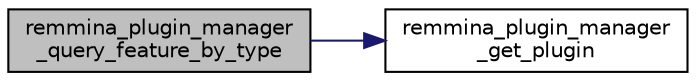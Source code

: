 digraph "remmina_plugin_manager_query_feature_by_type"
{
  edge [fontname="Helvetica",fontsize="10",labelfontname="Helvetica",labelfontsize="10"];
  node [fontname="Helvetica",fontsize="10",shape=record];
  rankdir="LR";
  Node738 [label="remmina_plugin_manager\l_query_feature_by_type",height=0.2,width=0.4,color="black", fillcolor="grey75", style="filled", fontcolor="black"];
  Node738 -> Node739 [color="midnightblue",fontsize="10",style="solid",fontname="Helvetica"];
  Node739 [label="remmina_plugin_manager\l_get_plugin",height=0.2,width=0.4,color="black", fillcolor="white", style="filled",URL="$remmina__plugin__manager_8c.html#a3872c8656a8a3d5147bcc603471c1932"];
}

